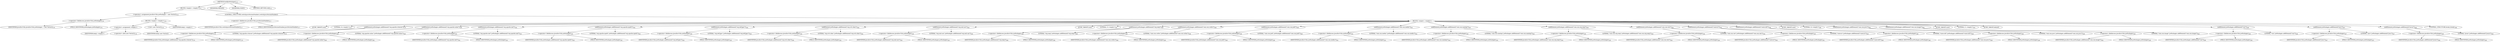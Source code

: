 digraph "buildJrePackages" {  
"251" [label = <(METHOD,buildJrePackages)<SUB>275</SUB>> ]
"252" [label = <(BLOCK,&lt;empty&gt;,&lt;empty&gt;)<SUB>275</SUB>> ]
"253" [label = <(&lt;operator&gt;.assignment,JavaEnvUtils.jrePackages = new Vector())<SUB>276</SUB>> ]
"254" [label = <(&lt;operator&gt;.fieldAccess,JavaEnvUtils.jrePackages)<SUB>276</SUB>> ]
"255" [label = <(IDENTIFIER,JavaEnvUtils,JavaEnvUtils.jrePackages = new Vector())<SUB>276</SUB>> ]
"256" [label = <(FIELD_IDENTIFIER,jrePackages,jrePackages)<SUB>276</SUB>> ]
"257" [label = <(BLOCK,&lt;empty&gt;,&lt;empty&gt;)<SUB>276</SUB>> ]
"258" [label = <(&lt;operator&gt;.assignment,&lt;empty&gt;)> ]
"259" [label = <(IDENTIFIER,$obj1,&lt;empty&gt;)> ]
"260" [label = <(&lt;operator&gt;.alloc,new Vector())<SUB>276</SUB>> ]
"261" [label = <(&lt;init&gt;,new Vector())<SUB>276</SUB>> ]
"262" [label = <(IDENTIFIER,$obj1,new Vector())> ]
"263" [label = <(IDENTIFIER,$obj1,&lt;empty&gt;)> ]
"264" [label = <(CONTROL_STRUCTURE,switch(javaVersionNumber),switch(javaVersionNumber))> ]
"265" [label = <(&lt;operator&gt;.fieldAccess,JavaEnvUtils.javaVersionNumber)<SUB>277</SUB>> ]
"266" [label = <(IDENTIFIER,JavaEnvUtils,switch(javaVersionNumber))<SUB>277</SUB>> ]
"267" [label = <(FIELD_IDENTIFIER,javaVersionNumber,javaVersionNumber)<SUB>277</SUB>> ]
"268" [label = <(BLOCK,&lt;empty&gt;,&lt;empty&gt;)> ]
"269" [label = <(JUMP_TARGET,case)> ]
"270" [label = <(LITERAL,14,&lt;empty&gt;)<SUB>278</SUB>> ]
"271" [label = <(addElement,jrePackages.addElement(&quot;org.apache.crimson&quot;))<SUB>279</SUB>> ]
"272" [label = <(&lt;operator&gt;.fieldAccess,JavaEnvUtils.jrePackages)<SUB>279</SUB>> ]
"273" [label = <(IDENTIFIER,JavaEnvUtils,jrePackages.addElement(&quot;org.apache.crimson&quot;))<SUB>279</SUB>> ]
"274" [label = <(FIELD_IDENTIFIER,jrePackages,jrePackages)<SUB>279</SUB>> ]
"275" [label = <(LITERAL,&quot;org.apache.crimson&quot;,jrePackages.addElement(&quot;org.apache.crimson&quot;))<SUB>279</SUB>> ]
"276" [label = <(addElement,jrePackages.addElement(&quot;org.apache.xalan&quot;))<SUB>280</SUB>> ]
"277" [label = <(&lt;operator&gt;.fieldAccess,JavaEnvUtils.jrePackages)<SUB>280</SUB>> ]
"278" [label = <(IDENTIFIER,JavaEnvUtils,jrePackages.addElement(&quot;org.apache.xalan&quot;))<SUB>280</SUB>> ]
"279" [label = <(FIELD_IDENTIFIER,jrePackages,jrePackages)<SUB>280</SUB>> ]
"280" [label = <(LITERAL,&quot;org.apache.xalan&quot;,jrePackages.addElement(&quot;org.apache.xalan&quot;))<SUB>280</SUB>> ]
"281" [label = <(addElement,jrePackages.addElement(&quot;org.apache.xml&quot;))<SUB>281</SUB>> ]
"282" [label = <(&lt;operator&gt;.fieldAccess,JavaEnvUtils.jrePackages)<SUB>281</SUB>> ]
"283" [label = <(IDENTIFIER,JavaEnvUtils,jrePackages.addElement(&quot;org.apache.xml&quot;))<SUB>281</SUB>> ]
"284" [label = <(FIELD_IDENTIFIER,jrePackages,jrePackages)<SUB>281</SUB>> ]
"285" [label = <(LITERAL,&quot;org.apache.xml&quot;,jrePackages.addElement(&quot;org.apache.xml&quot;))<SUB>281</SUB>> ]
"286" [label = <(addElement,jrePackages.addElement(&quot;org.apache.xpath&quot;))<SUB>282</SUB>> ]
"287" [label = <(&lt;operator&gt;.fieldAccess,JavaEnvUtils.jrePackages)<SUB>282</SUB>> ]
"288" [label = <(IDENTIFIER,JavaEnvUtils,jrePackages.addElement(&quot;org.apache.xpath&quot;))<SUB>282</SUB>> ]
"289" [label = <(FIELD_IDENTIFIER,jrePackages,jrePackages)<SUB>282</SUB>> ]
"290" [label = <(LITERAL,&quot;org.apache.xpath&quot;,jrePackages.addElement(&quot;org.apache.xpath&quot;))<SUB>282</SUB>> ]
"291" [label = <(addElement,jrePackages.addElement(&quot;org.ietf.jgss&quot;))<SUB>283</SUB>> ]
"292" [label = <(&lt;operator&gt;.fieldAccess,JavaEnvUtils.jrePackages)<SUB>283</SUB>> ]
"293" [label = <(IDENTIFIER,JavaEnvUtils,jrePackages.addElement(&quot;org.ietf.jgss&quot;))<SUB>283</SUB>> ]
"294" [label = <(FIELD_IDENTIFIER,jrePackages,jrePackages)<SUB>283</SUB>> ]
"295" [label = <(LITERAL,&quot;org.ietf.jgss&quot;,jrePackages.addElement(&quot;org.ietf.jgss&quot;))<SUB>283</SUB>> ]
"296" [label = <(addElement,jrePackages.addElement(&quot;org.w3c.dom&quot;))<SUB>284</SUB>> ]
"297" [label = <(&lt;operator&gt;.fieldAccess,JavaEnvUtils.jrePackages)<SUB>284</SUB>> ]
"298" [label = <(IDENTIFIER,JavaEnvUtils,jrePackages.addElement(&quot;org.w3c.dom&quot;))<SUB>284</SUB>> ]
"299" [label = <(FIELD_IDENTIFIER,jrePackages,jrePackages)<SUB>284</SUB>> ]
"300" [label = <(LITERAL,&quot;org.w3c.dom&quot;,jrePackages.addElement(&quot;org.w3c.dom&quot;))<SUB>284</SUB>> ]
"301" [label = <(addElement,jrePackages.addElement(&quot;org.xml.sax&quot;))<SUB>285</SUB>> ]
"302" [label = <(&lt;operator&gt;.fieldAccess,JavaEnvUtils.jrePackages)<SUB>285</SUB>> ]
"303" [label = <(IDENTIFIER,JavaEnvUtils,jrePackages.addElement(&quot;org.xml.sax&quot;))<SUB>285</SUB>> ]
"304" [label = <(FIELD_IDENTIFIER,jrePackages,jrePackages)<SUB>285</SUB>> ]
"305" [label = <(LITERAL,&quot;org.xml.sax&quot;,jrePackages.addElement(&quot;org.xml.sax&quot;))<SUB>285</SUB>> ]
"306" [label = <(JUMP_TARGET,case)> ]
"307" [label = <(LITERAL,13,&lt;empty&gt;)<SUB>287</SUB>> ]
"308" [label = <(addElement,jrePackages.addElement(&quot;org.omg&quot;))<SUB>288</SUB>> ]
"309" [label = <(&lt;operator&gt;.fieldAccess,JavaEnvUtils.jrePackages)<SUB>288</SUB>> ]
"310" [label = <(IDENTIFIER,JavaEnvUtils,jrePackages.addElement(&quot;org.omg&quot;))<SUB>288</SUB>> ]
"311" [label = <(FIELD_IDENTIFIER,jrePackages,jrePackages)<SUB>288</SUB>> ]
"312" [label = <(LITERAL,&quot;org.omg&quot;,jrePackages.addElement(&quot;org.omg&quot;))<SUB>288</SUB>> ]
"313" [label = <(addElement,jrePackages.addElement(&quot;com.sun.corba&quot;))<SUB>289</SUB>> ]
"314" [label = <(&lt;operator&gt;.fieldAccess,JavaEnvUtils.jrePackages)<SUB>289</SUB>> ]
"315" [label = <(IDENTIFIER,JavaEnvUtils,jrePackages.addElement(&quot;com.sun.corba&quot;))<SUB>289</SUB>> ]
"316" [label = <(FIELD_IDENTIFIER,jrePackages,jrePackages)<SUB>289</SUB>> ]
"317" [label = <(LITERAL,&quot;com.sun.corba&quot;,jrePackages.addElement(&quot;com.sun.corba&quot;))<SUB>289</SUB>> ]
"318" [label = <(addElement,jrePackages.addElement(&quot;com.sun.jndi&quot;))<SUB>290</SUB>> ]
"319" [label = <(&lt;operator&gt;.fieldAccess,JavaEnvUtils.jrePackages)<SUB>290</SUB>> ]
"320" [label = <(IDENTIFIER,JavaEnvUtils,jrePackages.addElement(&quot;com.sun.jndi&quot;))<SUB>290</SUB>> ]
"321" [label = <(FIELD_IDENTIFIER,jrePackages,jrePackages)<SUB>290</SUB>> ]
"322" [label = <(LITERAL,&quot;com.sun.jndi&quot;,jrePackages.addElement(&quot;com.sun.jndi&quot;))<SUB>290</SUB>> ]
"323" [label = <(addElement,jrePackages.addElement(&quot;com.sun.media&quot;))<SUB>291</SUB>> ]
"324" [label = <(&lt;operator&gt;.fieldAccess,JavaEnvUtils.jrePackages)<SUB>291</SUB>> ]
"325" [label = <(IDENTIFIER,JavaEnvUtils,jrePackages.addElement(&quot;com.sun.media&quot;))<SUB>291</SUB>> ]
"326" [label = <(FIELD_IDENTIFIER,jrePackages,jrePackages)<SUB>291</SUB>> ]
"327" [label = <(LITERAL,&quot;com.sun.media&quot;,jrePackages.addElement(&quot;com.sun.media&quot;))<SUB>291</SUB>> ]
"328" [label = <(addElement,jrePackages.addElement(&quot;com.sun.naming&quot;))<SUB>292</SUB>> ]
"329" [label = <(&lt;operator&gt;.fieldAccess,JavaEnvUtils.jrePackages)<SUB>292</SUB>> ]
"330" [label = <(IDENTIFIER,JavaEnvUtils,jrePackages.addElement(&quot;com.sun.naming&quot;))<SUB>292</SUB>> ]
"331" [label = <(FIELD_IDENTIFIER,jrePackages,jrePackages)<SUB>292</SUB>> ]
"332" [label = <(LITERAL,&quot;com.sun.naming&quot;,jrePackages.addElement(&quot;com.sun.naming&quot;))<SUB>292</SUB>> ]
"333" [label = <(addElement,jrePackages.addElement(&quot;com.sun.org.omg&quot;))<SUB>293</SUB>> ]
"334" [label = <(&lt;operator&gt;.fieldAccess,JavaEnvUtils.jrePackages)<SUB>293</SUB>> ]
"335" [label = <(IDENTIFIER,JavaEnvUtils,jrePackages.addElement(&quot;com.sun.org.omg&quot;))<SUB>293</SUB>> ]
"336" [label = <(FIELD_IDENTIFIER,jrePackages,jrePackages)<SUB>293</SUB>> ]
"337" [label = <(LITERAL,&quot;com.sun.org.omg&quot;,jrePackages.addElement(&quot;com.sun.org.omg&quot;))<SUB>293</SUB>> ]
"338" [label = <(addElement,jrePackages.addElement(&quot;com.sun.rmi&quot;))<SUB>294</SUB>> ]
"339" [label = <(&lt;operator&gt;.fieldAccess,JavaEnvUtils.jrePackages)<SUB>294</SUB>> ]
"340" [label = <(IDENTIFIER,JavaEnvUtils,jrePackages.addElement(&quot;com.sun.rmi&quot;))<SUB>294</SUB>> ]
"341" [label = <(FIELD_IDENTIFIER,jrePackages,jrePackages)<SUB>294</SUB>> ]
"342" [label = <(LITERAL,&quot;com.sun.rmi&quot;,jrePackages.addElement(&quot;com.sun.rmi&quot;))<SUB>294</SUB>> ]
"343" [label = <(addElement,jrePackages.addElement(&quot;sunw.io&quot;))<SUB>295</SUB>> ]
"344" [label = <(&lt;operator&gt;.fieldAccess,JavaEnvUtils.jrePackages)<SUB>295</SUB>> ]
"345" [label = <(IDENTIFIER,JavaEnvUtils,jrePackages.addElement(&quot;sunw.io&quot;))<SUB>295</SUB>> ]
"346" [label = <(FIELD_IDENTIFIER,jrePackages,jrePackages)<SUB>295</SUB>> ]
"347" [label = <(LITERAL,&quot;sunw.io&quot;,jrePackages.addElement(&quot;sunw.io&quot;))<SUB>295</SUB>> ]
"348" [label = <(addElement,jrePackages.addElement(&quot;sunw.util&quot;))<SUB>296</SUB>> ]
"349" [label = <(&lt;operator&gt;.fieldAccess,JavaEnvUtils.jrePackages)<SUB>296</SUB>> ]
"350" [label = <(IDENTIFIER,JavaEnvUtils,jrePackages.addElement(&quot;sunw.util&quot;))<SUB>296</SUB>> ]
"351" [label = <(FIELD_IDENTIFIER,jrePackages,jrePackages)<SUB>296</SUB>> ]
"352" [label = <(LITERAL,&quot;sunw.util&quot;,jrePackages.addElement(&quot;sunw.util&quot;))<SUB>296</SUB>> ]
"353" [label = <(JUMP_TARGET,case)> ]
"354" [label = <(LITERAL,12,&lt;empty&gt;)<SUB>298</SUB>> ]
"355" [label = <(addElement,jrePackages.addElement(&quot;com.sun.java&quot;))<SUB>299</SUB>> ]
"356" [label = <(&lt;operator&gt;.fieldAccess,JavaEnvUtils.jrePackages)<SUB>299</SUB>> ]
"357" [label = <(IDENTIFIER,JavaEnvUtils,jrePackages.addElement(&quot;com.sun.java&quot;))<SUB>299</SUB>> ]
"358" [label = <(FIELD_IDENTIFIER,jrePackages,jrePackages)<SUB>299</SUB>> ]
"359" [label = <(LITERAL,&quot;com.sun.java&quot;,jrePackages.addElement(&quot;com.sun.java&quot;))<SUB>299</SUB>> ]
"360" [label = <(addElement,jrePackages.addElement(&quot;com.sun.image&quot;))<SUB>300</SUB>> ]
"361" [label = <(&lt;operator&gt;.fieldAccess,JavaEnvUtils.jrePackages)<SUB>300</SUB>> ]
"362" [label = <(IDENTIFIER,JavaEnvUtils,jrePackages.addElement(&quot;com.sun.image&quot;))<SUB>300</SUB>> ]
"363" [label = <(FIELD_IDENTIFIER,jrePackages,jrePackages)<SUB>300</SUB>> ]
"364" [label = <(LITERAL,&quot;com.sun.image&quot;,jrePackages.addElement(&quot;com.sun.image&quot;))<SUB>300</SUB>> ]
"365" [label = <(JUMP_TARGET,case)> ]
"366" [label = <(LITERAL,11,&lt;empty&gt;)<SUB>303</SUB>> ]
"367" [label = <(JUMP_TARGET,default)> ]
"368" [label = <(addElement,jrePackages.addElement(&quot;sun&quot;))<SUB>306</SUB>> ]
"369" [label = <(&lt;operator&gt;.fieldAccess,JavaEnvUtils.jrePackages)<SUB>306</SUB>> ]
"370" [label = <(IDENTIFIER,JavaEnvUtils,jrePackages.addElement(&quot;sun&quot;))<SUB>306</SUB>> ]
"371" [label = <(FIELD_IDENTIFIER,jrePackages,jrePackages)<SUB>306</SUB>> ]
"372" [label = <(LITERAL,&quot;sun&quot;,jrePackages.addElement(&quot;sun&quot;))<SUB>306</SUB>> ]
"373" [label = <(addElement,jrePackages.addElement(&quot;java&quot;))<SUB>307</SUB>> ]
"374" [label = <(&lt;operator&gt;.fieldAccess,JavaEnvUtils.jrePackages)<SUB>307</SUB>> ]
"375" [label = <(IDENTIFIER,JavaEnvUtils,jrePackages.addElement(&quot;java&quot;))<SUB>307</SUB>> ]
"376" [label = <(FIELD_IDENTIFIER,jrePackages,jrePackages)<SUB>307</SUB>> ]
"377" [label = <(LITERAL,&quot;java&quot;,jrePackages.addElement(&quot;java&quot;))<SUB>307</SUB>> ]
"378" [label = <(addElement,jrePackages.addElement(&quot;javax&quot;))<SUB>308</SUB>> ]
"379" [label = <(&lt;operator&gt;.fieldAccess,JavaEnvUtils.jrePackages)<SUB>308</SUB>> ]
"380" [label = <(IDENTIFIER,JavaEnvUtils,jrePackages.addElement(&quot;javax&quot;))<SUB>308</SUB>> ]
"381" [label = <(FIELD_IDENTIFIER,jrePackages,jrePackages)<SUB>308</SUB>> ]
"382" [label = <(LITERAL,&quot;javax&quot;,jrePackages.addElement(&quot;javax&quot;))<SUB>308</SUB>> ]
"383" [label = <(CONTROL_STRUCTURE,break;,break;)<SUB>309</SUB>> ]
"384" [label = <(MODIFIER,PRIVATE)> ]
"385" [label = <(MODIFIER,STATIC)> ]
"386" [label = <(METHOD_RETURN,void)<SUB>275</SUB>> ]
  "251" -> "252" 
  "251" -> "384" 
  "251" -> "385" 
  "251" -> "386" 
  "252" -> "253" 
  "252" -> "264" 
  "253" -> "254" 
  "253" -> "257" 
  "254" -> "255" 
  "254" -> "256" 
  "257" -> "258" 
  "257" -> "261" 
  "257" -> "263" 
  "258" -> "259" 
  "258" -> "260" 
  "261" -> "262" 
  "264" -> "265" 
  "264" -> "268" 
  "265" -> "266" 
  "265" -> "267" 
  "268" -> "269" 
  "268" -> "270" 
  "268" -> "271" 
  "268" -> "276" 
  "268" -> "281" 
  "268" -> "286" 
  "268" -> "291" 
  "268" -> "296" 
  "268" -> "301" 
  "268" -> "306" 
  "268" -> "307" 
  "268" -> "308" 
  "268" -> "313" 
  "268" -> "318" 
  "268" -> "323" 
  "268" -> "328" 
  "268" -> "333" 
  "268" -> "338" 
  "268" -> "343" 
  "268" -> "348" 
  "268" -> "353" 
  "268" -> "354" 
  "268" -> "355" 
  "268" -> "360" 
  "268" -> "365" 
  "268" -> "366" 
  "268" -> "367" 
  "268" -> "368" 
  "268" -> "373" 
  "268" -> "378" 
  "268" -> "383" 
  "271" -> "272" 
  "271" -> "275" 
  "272" -> "273" 
  "272" -> "274" 
  "276" -> "277" 
  "276" -> "280" 
  "277" -> "278" 
  "277" -> "279" 
  "281" -> "282" 
  "281" -> "285" 
  "282" -> "283" 
  "282" -> "284" 
  "286" -> "287" 
  "286" -> "290" 
  "287" -> "288" 
  "287" -> "289" 
  "291" -> "292" 
  "291" -> "295" 
  "292" -> "293" 
  "292" -> "294" 
  "296" -> "297" 
  "296" -> "300" 
  "297" -> "298" 
  "297" -> "299" 
  "301" -> "302" 
  "301" -> "305" 
  "302" -> "303" 
  "302" -> "304" 
  "308" -> "309" 
  "308" -> "312" 
  "309" -> "310" 
  "309" -> "311" 
  "313" -> "314" 
  "313" -> "317" 
  "314" -> "315" 
  "314" -> "316" 
  "318" -> "319" 
  "318" -> "322" 
  "319" -> "320" 
  "319" -> "321" 
  "323" -> "324" 
  "323" -> "327" 
  "324" -> "325" 
  "324" -> "326" 
  "328" -> "329" 
  "328" -> "332" 
  "329" -> "330" 
  "329" -> "331" 
  "333" -> "334" 
  "333" -> "337" 
  "334" -> "335" 
  "334" -> "336" 
  "338" -> "339" 
  "338" -> "342" 
  "339" -> "340" 
  "339" -> "341" 
  "343" -> "344" 
  "343" -> "347" 
  "344" -> "345" 
  "344" -> "346" 
  "348" -> "349" 
  "348" -> "352" 
  "349" -> "350" 
  "349" -> "351" 
  "355" -> "356" 
  "355" -> "359" 
  "356" -> "357" 
  "356" -> "358" 
  "360" -> "361" 
  "360" -> "364" 
  "361" -> "362" 
  "361" -> "363" 
  "368" -> "369" 
  "368" -> "372" 
  "369" -> "370" 
  "369" -> "371" 
  "373" -> "374" 
  "373" -> "377" 
  "374" -> "375" 
  "374" -> "376" 
  "378" -> "379" 
  "378" -> "382" 
  "379" -> "380" 
  "379" -> "381" 
}
